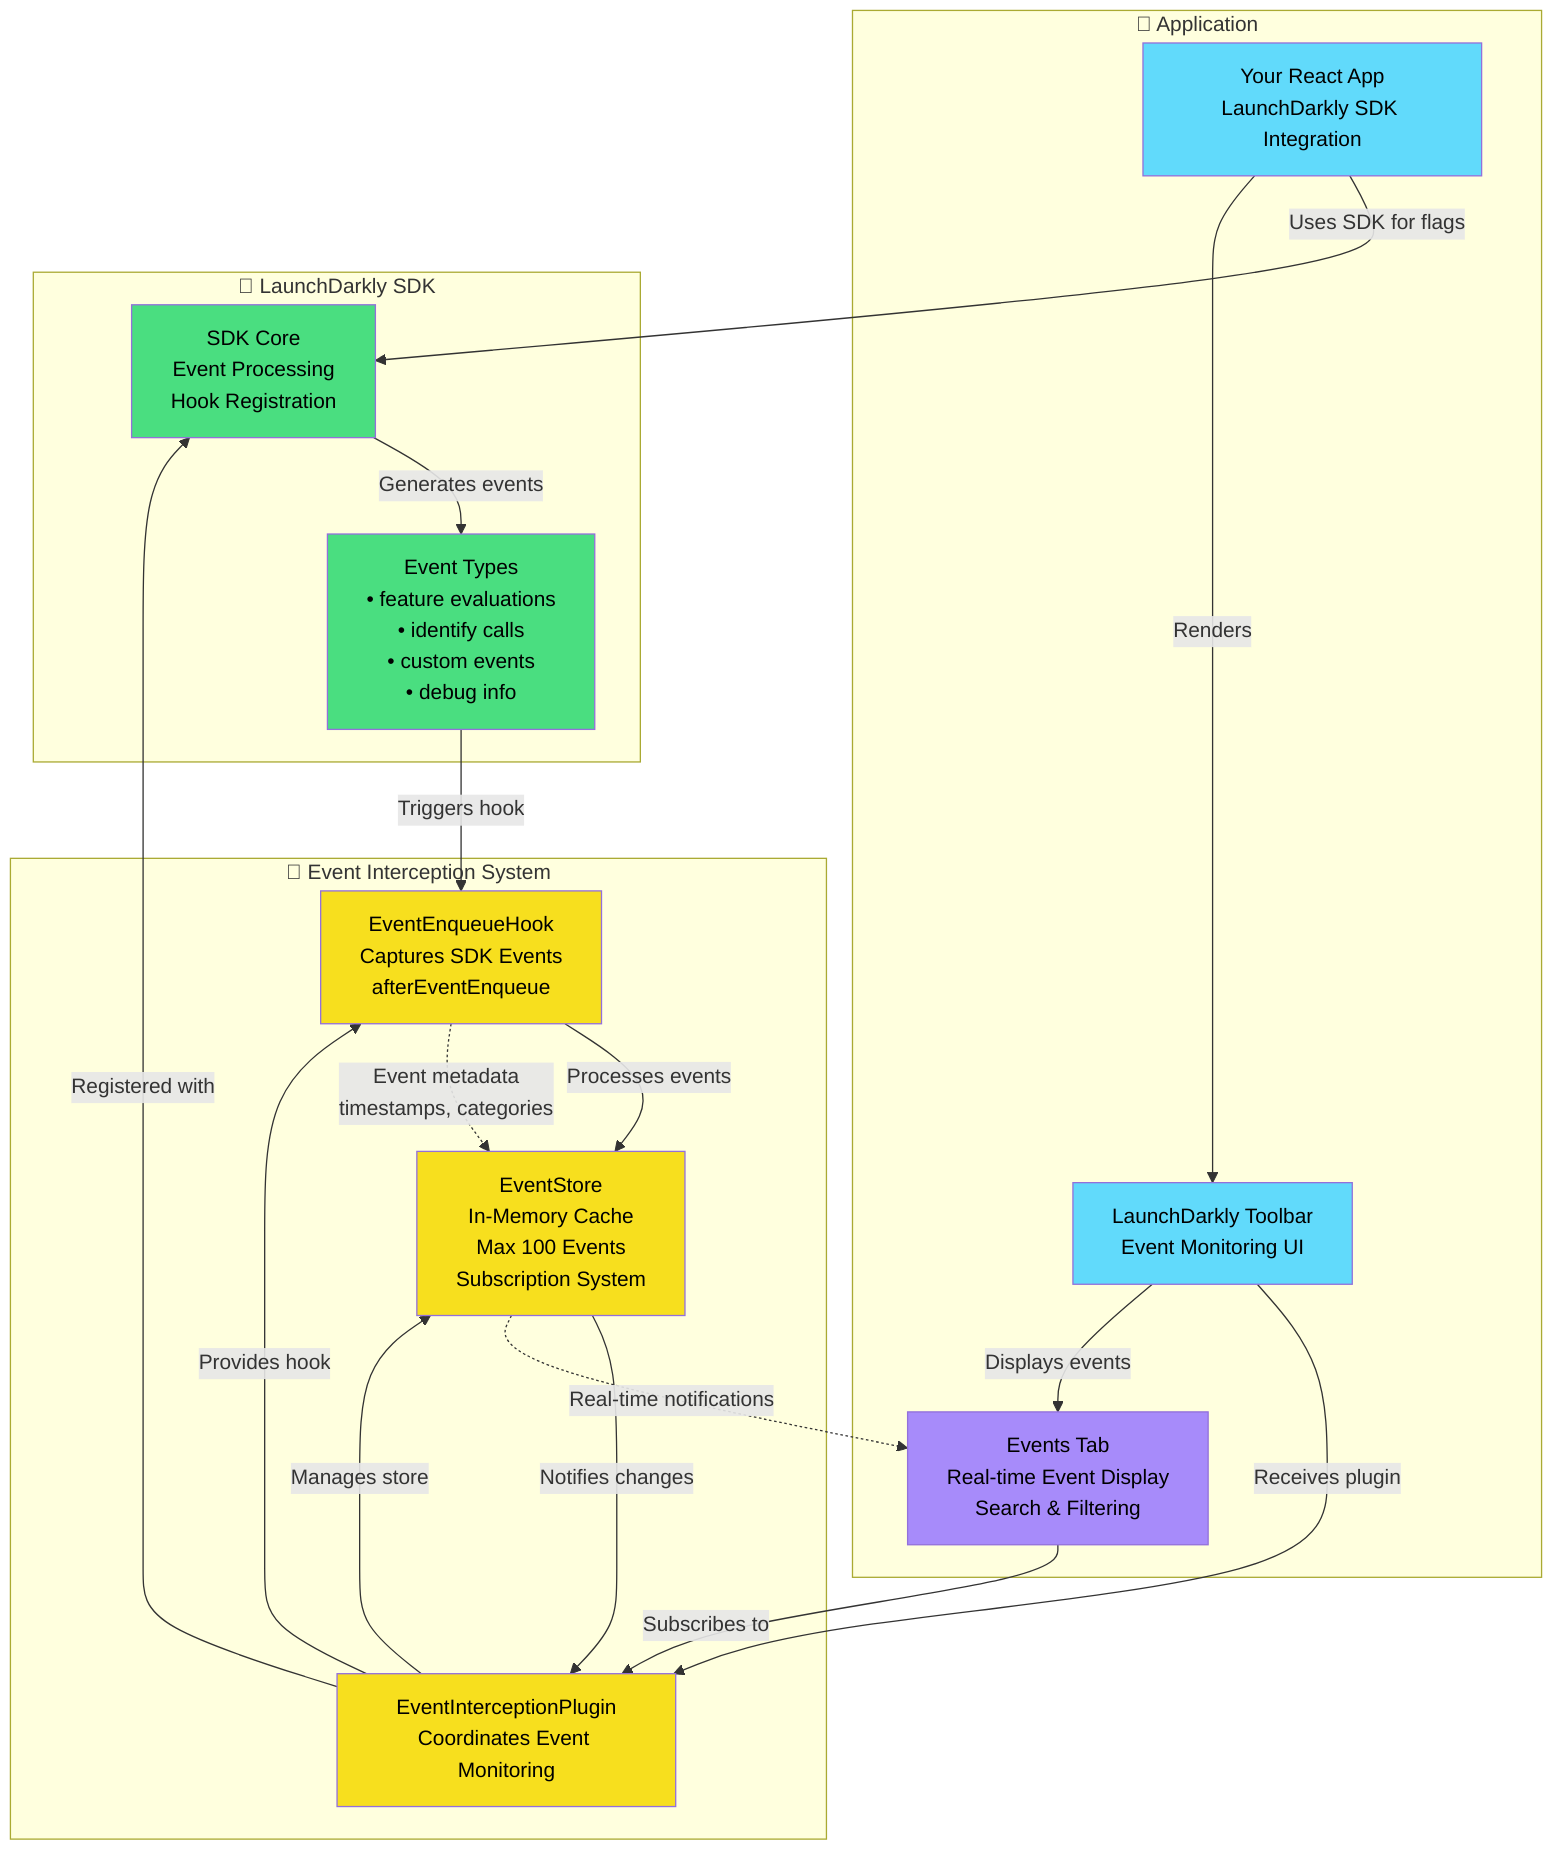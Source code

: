 graph TB
    %% Application Layer
    subgraph "🎯 Application"
        App[Your React App<br/>LaunchDarkly SDK Integration]
        Toolbar[LaunchDarkly Toolbar<br/>Event Monitoring UI]
        EventsTab[Events Tab<br/>Real-time Event Display<br/>Search & Filtering]
    end

    %% Plugin & Hook System
    subgraph "🔌 Event Interception System"
        Plugin[EventInterceptionPlugin<br/>Coordinates Event Monitoring]
        Hook[EventEnqueueHook<br/>Captures SDK Events<br/>afterEventEnqueue]
        Store[EventStore<br/>In-Memory Cache<br/>Max 100 Events<br/>Subscription System]
    end

    %% LaunchDarkly SDK
    subgraph "🚀 LaunchDarkly SDK"
        SDK[SDK Core<br/>Event Processing<br/>Hook Registration]
        Events[Event Types<br/>• feature evaluations<br/>• identify calls<br/>• custom events<br/>• debug info]
    end

    %% Main Flow
    App -->|"Uses SDK for flags"| SDK
    SDK -->|"Generates events"| Events
    Events -->|"Triggers hook"| Hook
    Hook -->|"Processes events"| Store
    Store -->|"Notifies changes"| Plugin

    %% Plugin Integration
    Plugin -->|"Registered with"| SDK
    Plugin -->|"Provides hook"| Hook
    Plugin -->|"Manages store"| Store

    %% UI Integration
    App -->|"Renders"| Toolbar
    Toolbar -->|"Receives plugin"| Plugin
    Toolbar -->|"Displays events"| EventsTab
    EventsTab -->|"Subscribes to"| Plugin

    %% Real-time Updates
    Store -.->|"Real-time notifications"| EventsTab
    Hook -.->|"Event metadata<br/>timestamps, categories"| Store

    %% Styling
    classDef app fill:#61dafb,color:black
    classDef system fill:#f7df1e,color:black
    classDef sdk fill:#4ade80,color:black
    classDef ui fill:#a78bfa,color:black

    class App,Toolbar app
    class Plugin,Hook,Store system
    class SDK,Events sdk
    class EventsTab ui